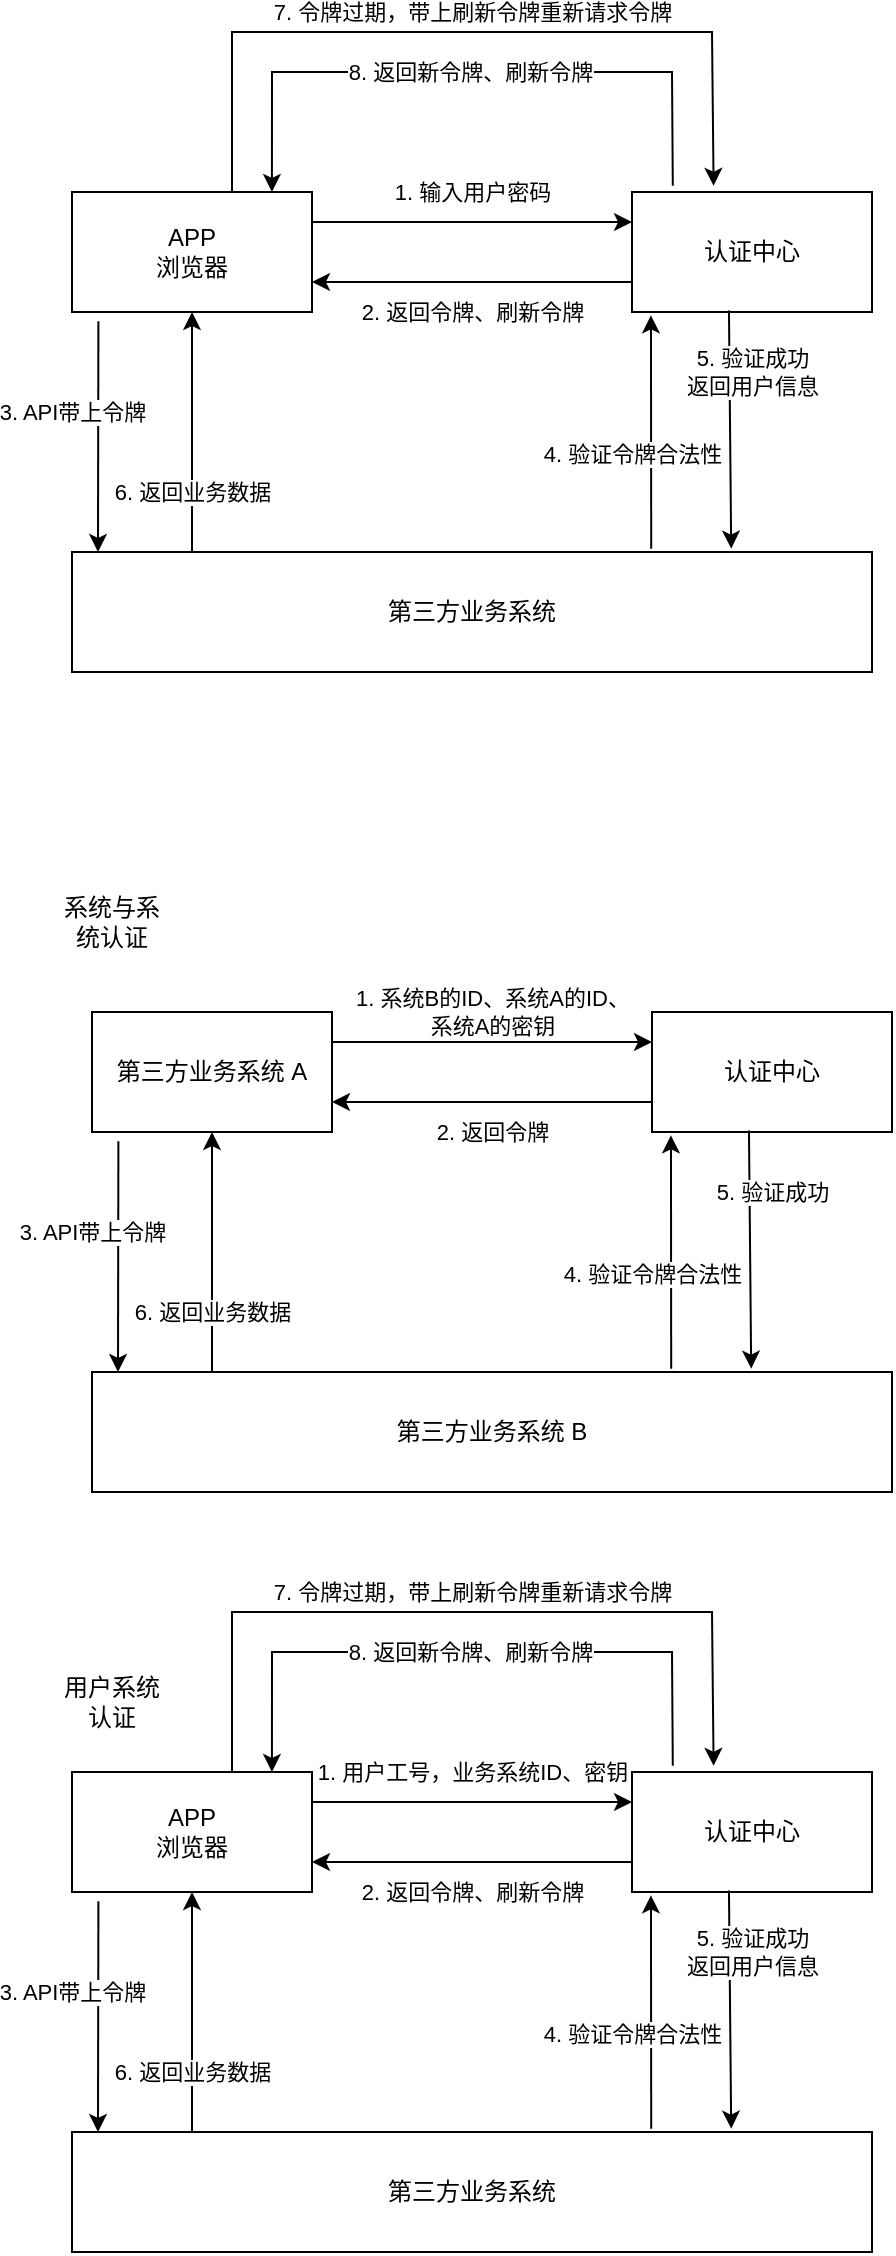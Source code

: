 <mxfile version="24.6.2" type="github">
  <diagram name="第 1 页" id="JlrWr6hMcNCYKsk2lZ5R">
    <mxGraphModel dx="662" dy="375" grid="1" gridSize="10" guides="1" tooltips="1" connect="1" arrows="1" fold="1" page="1" pageScale="1" pageWidth="827" pageHeight="1169" math="0" shadow="0">
      <root>
        <mxCell id="0" />
        <mxCell id="1" parent="0" />
        <mxCell id="3OCdjHM_GOLRnjaXkHwM-1" value="&lt;div&gt;APP&lt;/div&gt;&lt;div&gt;浏览器&lt;br&gt;&lt;/div&gt;" style="rounded=0;whiteSpace=wrap;html=1;" vertex="1" parent="1">
          <mxGeometry x="80" y="120" width="120" height="60" as="geometry" />
        </mxCell>
        <mxCell id="3OCdjHM_GOLRnjaXkHwM-2" value="认证中心" style="rounded=0;whiteSpace=wrap;html=1;" vertex="1" parent="1">
          <mxGeometry x="360" y="120" width="120" height="60" as="geometry" />
        </mxCell>
        <mxCell id="3OCdjHM_GOLRnjaXkHwM-3" value="第三方业务系统" style="rounded=0;whiteSpace=wrap;html=1;" vertex="1" parent="1">
          <mxGeometry x="80" y="300" width="400" height="60" as="geometry" />
        </mxCell>
        <mxCell id="3OCdjHM_GOLRnjaXkHwM-11" value="" style="endArrow=classic;html=1;rounded=0;entryX=0;entryY=0.25;entryDx=0;entryDy=0;exitX=1;exitY=0.25;exitDx=0;exitDy=0;" edge="1" parent="1" source="3OCdjHM_GOLRnjaXkHwM-1" target="3OCdjHM_GOLRnjaXkHwM-2">
          <mxGeometry width="50" height="50" relative="1" as="geometry">
            <mxPoint x="250" y="170" as="sourcePoint" />
            <mxPoint x="300" y="120" as="targetPoint" />
          </mxGeometry>
        </mxCell>
        <mxCell id="3OCdjHM_GOLRnjaXkHwM-12" value="1. 输入用户密码" style="edgeLabel;html=1;align=center;verticalAlign=middle;resizable=0;points=[];" vertex="1" connectable="0" parent="3OCdjHM_GOLRnjaXkHwM-11">
          <mxGeometry x="-0.102" y="1" relative="1" as="geometry">
            <mxPoint x="8" y="-14" as="offset" />
          </mxGeometry>
        </mxCell>
        <mxCell id="3OCdjHM_GOLRnjaXkHwM-13" value="" style="endArrow=classic;html=1;rounded=0;entryX=1;entryY=0.75;entryDx=0;entryDy=0;exitX=0;exitY=0.75;exitDx=0;exitDy=0;" edge="1" parent="1" source="3OCdjHM_GOLRnjaXkHwM-2" target="3OCdjHM_GOLRnjaXkHwM-1">
          <mxGeometry width="50" height="50" relative="1" as="geometry">
            <mxPoint x="260" y="230" as="sourcePoint" />
            <mxPoint x="310" y="180" as="targetPoint" />
          </mxGeometry>
        </mxCell>
        <mxCell id="3OCdjHM_GOLRnjaXkHwM-14" value="2. 返回令牌、刷新令牌" style="edgeLabel;html=1;align=center;verticalAlign=middle;resizable=0;points=[];" vertex="1" connectable="0" parent="3OCdjHM_GOLRnjaXkHwM-13">
          <mxGeometry x="0.09" relative="1" as="geometry">
            <mxPoint x="7" y="15" as="offset" />
          </mxGeometry>
        </mxCell>
        <mxCell id="3OCdjHM_GOLRnjaXkHwM-15" value="" style="endArrow=classic;html=1;rounded=0;exitX=0.11;exitY=1.028;exitDx=0;exitDy=0;exitPerimeter=0;" edge="1" parent="1">
          <mxGeometry width="50" height="50" relative="1" as="geometry">
            <mxPoint x="93.2" y="184.68" as="sourcePoint" />
            <mxPoint x="93" y="300" as="targetPoint" />
          </mxGeometry>
        </mxCell>
        <mxCell id="3OCdjHM_GOLRnjaXkHwM-16" value="3. API带上令牌" style="edgeLabel;html=1;align=center;verticalAlign=middle;resizable=0;points=[];" vertex="1" connectable="0" parent="3OCdjHM_GOLRnjaXkHwM-15">
          <mxGeometry x="-0.042" y="-2" relative="1" as="geometry">
            <mxPoint x="-11" y="-10" as="offset" />
          </mxGeometry>
        </mxCell>
        <mxCell id="3OCdjHM_GOLRnjaXkHwM-17" value="" style="endArrow=classic;html=1;rounded=0;entryX=0.079;entryY=1.028;entryDx=0;entryDy=0;entryPerimeter=0;exitX=0.724;exitY=-0.028;exitDx=0;exitDy=0;exitPerimeter=0;" edge="1" parent="1" source="3OCdjHM_GOLRnjaXkHwM-3" target="3OCdjHM_GOLRnjaXkHwM-2">
          <mxGeometry width="50" height="50" relative="1" as="geometry">
            <mxPoint x="370" y="280" as="sourcePoint" />
            <mxPoint x="420" y="230" as="targetPoint" />
          </mxGeometry>
        </mxCell>
        <mxCell id="3OCdjHM_GOLRnjaXkHwM-19" value="&lt;div&gt;4. 验证令牌合法性&lt;/div&gt;" style="edgeLabel;html=1;align=center;verticalAlign=middle;resizable=0;points=[];" vertex="1" connectable="0" parent="3OCdjHM_GOLRnjaXkHwM-17">
          <mxGeometry x="0.078" relative="1" as="geometry">
            <mxPoint x="-10" y="15" as="offset" />
          </mxGeometry>
        </mxCell>
        <mxCell id="3OCdjHM_GOLRnjaXkHwM-20" value="" style="endArrow=classic;html=1;rounded=0;exitX=0.404;exitY=0.988;exitDx=0;exitDy=0;exitPerimeter=0;entryX=0.824;entryY=-0.028;entryDx=0;entryDy=0;entryPerimeter=0;" edge="1" parent="1" source="3OCdjHM_GOLRnjaXkHwM-2" target="3OCdjHM_GOLRnjaXkHwM-3">
          <mxGeometry width="50" height="50" relative="1" as="geometry">
            <mxPoint x="280" y="290" as="sourcePoint" />
            <mxPoint x="408" y="300" as="targetPoint" />
          </mxGeometry>
        </mxCell>
        <mxCell id="3OCdjHM_GOLRnjaXkHwM-21" value="&lt;div&gt;5. 验证成功&lt;/div&gt;&lt;div&gt;返回用户信息&lt;/div&gt;" style="edgeLabel;html=1;align=center;verticalAlign=middle;resizable=0;points=[];" vertex="1" connectable="0" parent="3OCdjHM_GOLRnjaXkHwM-20">
          <mxGeometry x="-0.18" y="-2" relative="1" as="geometry">
            <mxPoint x="13" y="-19" as="offset" />
          </mxGeometry>
        </mxCell>
        <mxCell id="3OCdjHM_GOLRnjaXkHwM-22" value="" style="endArrow=classic;html=1;rounded=0;entryX=0.5;entryY=1;entryDx=0;entryDy=0;" edge="1" parent="1" target="3OCdjHM_GOLRnjaXkHwM-1">
          <mxGeometry width="50" height="50" relative="1" as="geometry">
            <mxPoint x="140" y="300" as="sourcePoint" />
            <mxPoint x="190" y="250" as="targetPoint" />
          </mxGeometry>
        </mxCell>
        <mxCell id="3OCdjHM_GOLRnjaXkHwM-23" value="6. 返回业务数据" style="edgeLabel;html=1;align=center;verticalAlign=middle;resizable=0;points=[];" vertex="1" connectable="0" parent="3OCdjHM_GOLRnjaXkHwM-22">
          <mxGeometry x="0.068" relative="1" as="geometry">
            <mxPoint y="34" as="offset" />
          </mxGeometry>
        </mxCell>
        <mxCell id="3OCdjHM_GOLRnjaXkHwM-25" value="" style="endArrow=classic;html=1;rounded=0;entryX=0.34;entryY=-0.052;entryDx=0;entryDy=0;entryPerimeter=0;" edge="1" parent="1" target="3OCdjHM_GOLRnjaXkHwM-2">
          <mxGeometry width="50" height="50" relative="1" as="geometry">
            <mxPoint x="160" y="120" as="sourcePoint" />
            <mxPoint x="400" y="40" as="targetPoint" />
            <Array as="points">
              <mxPoint x="160" y="40" />
              <mxPoint x="400" y="40" />
            </Array>
          </mxGeometry>
        </mxCell>
        <mxCell id="3OCdjHM_GOLRnjaXkHwM-26" value="7. 令牌过期，带上刷新令牌重新请求令牌" style="edgeLabel;html=1;align=center;verticalAlign=middle;resizable=0;points=[];" vertex="1" connectable="0" parent="3OCdjHM_GOLRnjaXkHwM-25">
          <mxGeometry x="-0.101" y="-2" relative="1" as="geometry">
            <mxPoint x="21" y="-12" as="offset" />
          </mxGeometry>
        </mxCell>
        <mxCell id="3OCdjHM_GOLRnjaXkHwM-27" value="" style="endArrow=classic;html=1;rounded=0;exitX=0.17;exitY=-0.052;exitDx=0;exitDy=0;exitPerimeter=0;entryX=0.833;entryY=0;entryDx=0;entryDy=0;entryPerimeter=0;" edge="1" parent="1" source="3OCdjHM_GOLRnjaXkHwM-2" target="3OCdjHM_GOLRnjaXkHwM-1">
          <mxGeometry width="50" height="50" relative="1" as="geometry">
            <mxPoint x="380" y="60" as="sourcePoint" />
            <mxPoint x="180" y="60" as="targetPoint" />
            <Array as="points">
              <mxPoint x="380" y="60" />
              <mxPoint x="180" y="60" />
            </Array>
          </mxGeometry>
        </mxCell>
        <mxCell id="3OCdjHM_GOLRnjaXkHwM-28" value="8. 返回新令牌、刷新令牌" style="edgeLabel;html=1;align=center;verticalAlign=middle;resizable=0;points=[];" vertex="1" connectable="0" parent="3OCdjHM_GOLRnjaXkHwM-27">
          <mxGeometry x="-0.003" relative="1" as="geometry">
            <mxPoint as="offset" />
          </mxGeometry>
        </mxCell>
        <mxCell id="3OCdjHM_GOLRnjaXkHwM-29" value="第三方业务系统 A" style="rounded=0;whiteSpace=wrap;html=1;" vertex="1" parent="1">
          <mxGeometry x="90" y="530" width="120" height="60" as="geometry" />
        </mxCell>
        <mxCell id="3OCdjHM_GOLRnjaXkHwM-30" value="认证中心" style="rounded=0;whiteSpace=wrap;html=1;" vertex="1" parent="1">
          <mxGeometry x="370" y="530" width="120" height="60" as="geometry" />
        </mxCell>
        <mxCell id="3OCdjHM_GOLRnjaXkHwM-31" value="第三方业务系统 B" style="rounded=0;whiteSpace=wrap;html=1;" vertex="1" parent="1">
          <mxGeometry x="90" y="710" width="400" height="60" as="geometry" />
        </mxCell>
        <mxCell id="3OCdjHM_GOLRnjaXkHwM-32" value="" style="endArrow=classic;html=1;rounded=0;entryX=0;entryY=0.25;entryDx=0;entryDy=0;exitX=1;exitY=0.25;exitDx=0;exitDy=0;" edge="1" parent="1" source="3OCdjHM_GOLRnjaXkHwM-29" target="3OCdjHM_GOLRnjaXkHwM-30">
          <mxGeometry width="50" height="50" relative="1" as="geometry">
            <mxPoint x="260" y="580" as="sourcePoint" />
            <mxPoint x="310" y="530" as="targetPoint" />
          </mxGeometry>
        </mxCell>
        <mxCell id="3OCdjHM_GOLRnjaXkHwM-33" value="&lt;div&gt;1. 系统B的ID、系统A的ID、&lt;/div&gt;&lt;div&gt;系统A的密钥&lt;/div&gt;" style="edgeLabel;html=1;align=center;verticalAlign=middle;resizable=0;points=[];" vertex="1" connectable="0" parent="3OCdjHM_GOLRnjaXkHwM-32">
          <mxGeometry x="-0.102" y="1" relative="1" as="geometry">
            <mxPoint x="8" y="-14" as="offset" />
          </mxGeometry>
        </mxCell>
        <mxCell id="3OCdjHM_GOLRnjaXkHwM-34" value="" style="endArrow=classic;html=1;rounded=0;entryX=1;entryY=0.75;entryDx=0;entryDy=0;exitX=0;exitY=0.75;exitDx=0;exitDy=0;" edge="1" parent="1" source="3OCdjHM_GOLRnjaXkHwM-30" target="3OCdjHM_GOLRnjaXkHwM-29">
          <mxGeometry width="50" height="50" relative="1" as="geometry">
            <mxPoint x="270" y="640" as="sourcePoint" />
            <mxPoint x="320" y="590" as="targetPoint" />
          </mxGeometry>
        </mxCell>
        <mxCell id="3OCdjHM_GOLRnjaXkHwM-35" value="2. 返回令牌" style="edgeLabel;html=1;align=center;verticalAlign=middle;resizable=0;points=[];" vertex="1" connectable="0" parent="3OCdjHM_GOLRnjaXkHwM-34">
          <mxGeometry x="0.09" relative="1" as="geometry">
            <mxPoint x="7" y="15" as="offset" />
          </mxGeometry>
        </mxCell>
        <mxCell id="3OCdjHM_GOLRnjaXkHwM-36" value="" style="endArrow=classic;html=1;rounded=0;exitX=0.11;exitY=1.028;exitDx=0;exitDy=0;exitPerimeter=0;" edge="1" parent="1">
          <mxGeometry width="50" height="50" relative="1" as="geometry">
            <mxPoint x="103.2" y="594.68" as="sourcePoint" />
            <mxPoint x="103" y="710" as="targetPoint" />
          </mxGeometry>
        </mxCell>
        <mxCell id="3OCdjHM_GOLRnjaXkHwM-37" value="3. API带上令牌" style="edgeLabel;html=1;align=center;verticalAlign=middle;resizable=0;points=[];" vertex="1" connectable="0" parent="3OCdjHM_GOLRnjaXkHwM-36">
          <mxGeometry x="-0.042" y="-2" relative="1" as="geometry">
            <mxPoint x="-11" y="-10" as="offset" />
          </mxGeometry>
        </mxCell>
        <mxCell id="3OCdjHM_GOLRnjaXkHwM-38" value="" style="endArrow=classic;html=1;rounded=0;entryX=0.079;entryY=1.028;entryDx=0;entryDy=0;entryPerimeter=0;exitX=0.724;exitY=-0.028;exitDx=0;exitDy=0;exitPerimeter=0;" edge="1" parent="1" source="3OCdjHM_GOLRnjaXkHwM-31" target="3OCdjHM_GOLRnjaXkHwM-30">
          <mxGeometry width="50" height="50" relative="1" as="geometry">
            <mxPoint x="380" y="690" as="sourcePoint" />
            <mxPoint x="430" y="640" as="targetPoint" />
          </mxGeometry>
        </mxCell>
        <mxCell id="3OCdjHM_GOLRnjaXkHwM-39" value="&lt;div&gt;4. 验证令牌合法性&lt;/div&gt;" style="edgeLabel;html=1;align=center;verticalAlign=middle;resizable=0;points=[];" vertex="1" connectable="0" parent="3OCdjHM_GOLRnjaXkHwM-38">
          <mxGeometry x="0.078" relative="1" as="geometry">
            <mxPoint x="-10" y="15" as="offset" />
          </mxGeometry>
        </mxCell>
        <mxCell id="3OCdjHM_GOLRnjaXkHwM-40" value="" style="endArrow=classic;html=1;rounded=0;exitX=0.404;exitY=0.988;exitDx=0;exitDy=0;exitPerimeter=0;entryX=0.824;entryY=-0.028;entryDx=0;entryDy=0;entryPerimeter=0;" edge="1" parent="1" source="3OCdjHM_GOLRnjaXkHwM-30" target="3OCdjHM_GOLRnjaXkHwM-31">
          <mxGeometry width="50" height="50" relative="1" as="geometry">
            <mxPoint x="290" y="700" as="sourcePoint" />
            <mxPoint x="418" y="710" as="targetPoint" />
          </mxGeometry>
        </mxCell>
        <mxCell id="3OCdjHM_GOLRnjaXkHwM-41" value="&lt;div&gt;5. 验证成功&lt;/div&gt;" style="edgeLabel;html=1;align=center;verticalAlign=middle;resizable=0;points=[];" vertex="1" connectable="0" parent="3OCdjHM_GOLRnjaXkHwM-40">
          <mxGeometry x="-0.18" y="-2" relative="1" as="geometry">
            <mxPoint x="13" y="-19" as="offset" />
          </mxGeometry>
        </mxCell>
        <mxCell id="3OCdjHM_GOLRnjaXkHwM-42" value="" style="endArrow=classic;html=1;rounded=0;entryX=0.5;entryY=1;entryDx=0;entryDy=0;" edge="1" parent="1" target="3OCdjHM_GOLRnjaXkHwM-29">
          <mxGeometry width="50" height="50" relative="1" as="geometry">
            <mxPoint x="150" y="710" as="sourcePoint" />
            <mxPoint x="200" y="660" as="targetPoint" />
          </mxGeometry>
        </mxCell>
        <mxCell id="3OCdjHM_GOLRnjaXkHwM-43" value="6. 返回业务数据" style="edgeLabel;html=1;align=center;verticalAlign=middle;resizable=0;points=[];" vertex="1" connectable="0" parent="3OCdjHM_GOLRnjaXkHwM-42">
          <mxGeometry x="0.068" relative="1" as="geometry">
            <mxPoint y="34" as="offset" />
          </mxGeometry>
        </mxCell>
        <mxCell id="3OCdjHM_GOLRnjaXkHwM-48" value="系统与系统认证" style="text;html=1;align=center;verticalAlign=middle;whiteSpace=wrap;rounded=0;" vertex="1" parent="1">
          <mxGeometry x="70" y="470" width="60" height="30" as="geometry" />
        </mxCell>
        <mxCell id="3OCdjHM_GOLRnjaXkHwM-65" value="&lt;div&gt;APP&lt;/div&gt;&lt;div&gt;浏览器&lt;br&gt;&lt;/div&gt;" style="rounded=0;whiteSpace=wrap;html=1;" vertex="1" parent="1">
          <mxGeometry x="80" y="910" width="120" height="60" as="geometry" />
        </mxCell>
        <mxCell id="3OCdjHM_GOLRnjaXkHwM-66" value="认证中心" style="rounded=0;whiteSpace=wrap;html=1;" vertex="1" parent="1">
          <mxGeometry x="360" y="910" width="120" height="60" as="geometry" />
        </mxCell>
        <mxCell id="3OCdjHM_GOLRnjaXkHwM-67" value="第三方业务系统" style="rounded=0;whiteSpace=wrap;html=1;" vertex="1" parent="1">
          <mxGeometry x="80" y="1090" width="400" height="60" as="geometry" />
        </mxCell>
        <mxCell id="3OCdjHM_GOLRnjaXkHwM-68" value="" style="endArrow=classic;html=1;rounded=0;entryX=0;entryY=0.25;entryDx=0;entryDy=0;exitX=1;exitY=0.25;exitDx=0;exitDy=0;" edge="1" parent="1" source="3OCdjHM_GOLRnjaXkHwM-65" target="3OCdjHM_GOLRnjaXkHwM-66">
          <mxGeometry width="50" height="50" relative="1" as="geometry">
            <mxPoint x="250" y="960" as="sourcePoint" />
            <mxPoint x="300" y="910" as="targetPoint" />
          </mxGeometry>
        </mxCell>
        <mxCell id="3OCdjHM_GOLRnjaXkHwM-69" value="1. 用户工号，业务系统ID、密钥" style="edgeLabel;html=1;align=center;verticalAlign=middle;resizable=0;points=[];" vertex="1" connectable="0" parent="3OCdjHM_GOLRnjaXkHwM-68">
          <mxGeometry x="-0.102" y="1" relative="1" as="geometry">
            <mxPoint x="8" y="-14" as="offset" />
          </mxGeometry>
        </mxCell>
        <mxCell id="3OCdjHM_GOLRnjaXkHwM-70" value="" style="endArrow=classic;html=1;rounded=0;entryX=1;entryY=0.75;entryDx=0;entryDy=0;exitX=0;exitY=0.75;exitDx=0;exitDy=0;" edge="1" parent="1" source="3OCdjHM_GOLRnjaXkHwM-66" target="3OCdjHM_GOLRnjaXkHwM-65">
          <mxGeometry width="50" height="50" relative="1" as="geometry">
            <mxPoint x="260" y="1020" as="sourcePoint" />
            <mxPoint x="310" y="970" as="targetPoint" />
          </mxGeometry>
        </mxCell>
        <mxCell id="3OCdjHM_GOLRnjaXkHwM-71" value="2. 返回令牌、刷新令牌" style="edgeLabel;html=1;align=center;verticalAlign=middle;resizable=0;points=[];" vertex="1" connectable="0" parent="3OCdjHM_GOLRnjaXkHwM-70">
          <mxGeometry x="0.09" relative="1" as="geometry">
            <mxPoint x="7" y="15" as="offset" />
          </mxGeometry>
        </mxCell>
        <mxCell id="3OCdjHM_GOLRnjaXkHwM-72" value="" style="endArrow=classic;html=1;rounded=0;exitX=0.11;exitY=1.028;exitDx=0;exitDy=0;exitPerimeter=0;" edge="1" parent="1">
          <mxGeometry width="50" height="50" relative="1" as="geometry">
            <mxPoint x="93.2" y="974.68" as="sourcePoint" />
            <mxPoint x="93" y="1090" as="targetPoint" />
          </mxGeometry>
        </mxCell>
        <mxCell id="3OCdjHM_GOLRnjaXkHwM-73" value="3. API带上令牌" style="edgeLabel;html=1;align=center;verticalAlign=middle;resizable=0;points=[];" vertex="1" connectable="0" parent="3OCdjHM_GOLRnjaXkHwM-72">
          <mxGeometry x="-0.042" y="-2" relative="1" as="geometry">
            <mxPoint x="-11" y="-10" as="offset" />
          </mxGeometry>
        </mxCell>
        <mxCell id="3OCdjHM_GOLRnjaXkHwM-74" value="" style="endArrow=classic;html=1;rounded=0;entryX=0.079;entryY=1.028;entryDx=0;entryDy=0;entryPerimeter=0;exitX=0.724;exitY=-0.028;exitDx=0;exitDy=0;exitPerimeter=0;" edge="1" parent="1" source="3OCdjHM_GOLRnjaXkHwM-67" target="3OCdjHM_GOLRnjaXkHwM-66">
          <mxGeometry width="50" height="50" relative="1" as="geometry">
            <mxPoint x="370" y="1070" as="sourcePoint" />
            <mxPoint x="420" y="1020" as="targetPoint" />
          </mxGeometry>
        </mxCell>
        <mxCell id="3OCdjHM_GOLRnjaXkHwM-75" value="&lt;div&gt;4. 验证令牌合法性&lt;/div&gt;" style="edgeLabel;html=1;align=center;verticalAlign=middle;resizable=0;points=[];" vertex="1" connectable="0" parent="3OCdjHM_GOLRnjaXkHwM-74">
          <mxGeometry x="0.078" relative="1" as="geometry">
            <mxPoint x="-10" y="15" as="offset" />
          </mxGeometry>
        </mxCell>
        <mxCell id="3OCdjHM_GOLRnjaXkHwM-76" value="" style="endArrow=classic;html=1;rounded=0;exitX=0.404;exitY=0.988;exitDx=0;exitDy=0;exitPerimeter=0;entryX=0.824;entryY=-0.028;entryDx=0;entryDy=0;entryPerimeter=0;" edge="1" parent="1" source="3OCdjHM_GOLRnjaXkHwM-66" target="3OCdjHM_GOLRnjaXkHwM-67">
          <mxGeometry width="50" height="50" relative="1" as="geometry">
            <mxPoint x="280" y="1080" as="sourcePoint" />
            <mxPoint x="408" y="1090" as="targetPoint" />
          </mxGeometry>
        </mxCell>
        <mxCell id="3OCdjHM_GOLRnjaXkHwM-77" value="&lt;div&gt;5. 验证成功&lt;/div&gt;&lt;div&gt;返回用户信息&lt;/div&gt;" style="edgeLabel;html=1;align=center;verticalAlign=middle;resizable=0;points=[];" vertex="1" connectable="0" parent="3OCdjHM_GOLRnjaXkHwM-76">
          <mxGeometry x="-0.18" y="-2" relative="1" as="geometry">
            <mxPoint x="13" y="-19" as="offset" />
          </mxGeometry>
        </mxCell>
        <mxCell id="3OCdjHM_GOLRnjaXkHwM-78" value="" style="endArrow=classic;html=1;rounded=0;entryX=0.5;entryY=1;entryDx=0;entryDy=0;" edge="1" parent="1" target="3OCdjHM_GOLRnjaXkHwM-65">
          <mxGeometry width="50" height="50" relative="1" as="geometry">
            <mxPoint x="140" y="1090" as="sourcePoint" />
            <mxPoint x="190" y="1040" as="targetPoint" />
          </mxGeometry>
        </mxCell>
        <mxCell id="3OCdjHM_GOLRnjaXkHwM-79" value="6. 返回业务数据" style="edgeLabel;html=1;align=center;verticalAlign=middle;resizable=0;points=[];" vertex="1" connectable="0" parent="3OCdjHM_GOLRnjaXkHwM-78">
          <mxGeometry x="0.068" relative="1" as="geometry">
            <mxPoint y="34" as="offset" />
          </mxGeometry>
        </mxCell>
        <mxCell id="3OCdjHM_GOLRnjaXkHwM-80" value="" style="endArrow=classic;html=1;rounded=0;entryX=0.34;entryY=-0.052;entryDx=0;entryDy=0;entryPerimeter=0;" edge="1" parent="1" target="3OCdjHM_GOLRnjaXkHwM-66">
          <mxGeometry width="50" height="50" relative="1" as="geometry">
            <mxPoint x="160" y="910" as="sourcePoint" />
            <mxPoint x="400" y="830" as="targetPoint" />
            <Array as="points">
              <mxPoint x="160" y="830" />
              <mxPoint x="400" y="830" />
            </Array>
          </mxGeometry>
        </mxCell>
        <mxCell id="3OCdjHM_GOLRnjaXkHwM-81" value="7. 令牌过期，带上刷新令牌重新请求令牌" style="edgeLabel;html=1;align=center;verticalAlign=middle;resizable=0;points=[];" vertex="1" connectable="0" parent="3OCdjHM_GOLRnjaXkHwM-80">
          <mxGeometry x="-0.101" y="-2" relative="1" as="geometry">
            <mxPoint x="21" y="-12" as="offset" />
          </mxGeometry>
        </mxCell>
        <mxCell id="3OCdjHM_GOLRnjaXkHwM-82" value="" style="endArrow=classic;html=1;rounded=0;exitX=0.17;exitY=-0.052;exitDx=0;exitDy=0;exitPerimeter=0;entryX=0.833;entryY=0;entryDx=0;entryDy=0;entryPerimeter=0;" edge="1" parent="1" source="3OCdjHM_GOLRnjaXkHwM-66" target="3OCdjHM_GOLRnjaXkHwM-65">
          <mxGeometry width="50" height="50" relative="1" as="geometry">
            <mxPoint x="380" y="850" as="sourcePoint" />
            <mxPoint x="180" y="850" as="targetPoint" />
            <Array as="points">
              <mxPoint x="380" y="850" />
              <mxPoint x="180" y="850" />
            </Array>
          </mxGeometry>
        </mxCell>
        <mxCell id="3OCdjHM_GOLRnjaXkHwM-83" value="8. 返回新令牌、刷新令牌" style="edgeLabel;html=1;align=center;verticalAlign=middle;resizable=0;points=[];" vertex="1" connectable="0" parent="3OCdjHM_GOLRnjaXkHwM-82">
          <mxGeometry x="-0.003" relative="1" as="geometry">
            <mxPoint as="offset" />
          </mxGeometry>
        </mxCell>
        <mxCell id="3OCdjHM_GOLRnjaXkHwM-84" value="用户系统认证" style="text;html=1;align=center;verticalAlign=middle;whiteSpace=wrap;rounded=0;" vertex="1" parent="1">
          <mxGeometry x="70" y="860" width="60" height="30" as="geometry" />
        </mxCell>
      </root>
    </mxGraphModel>
  </diagram>
</mxfile>
